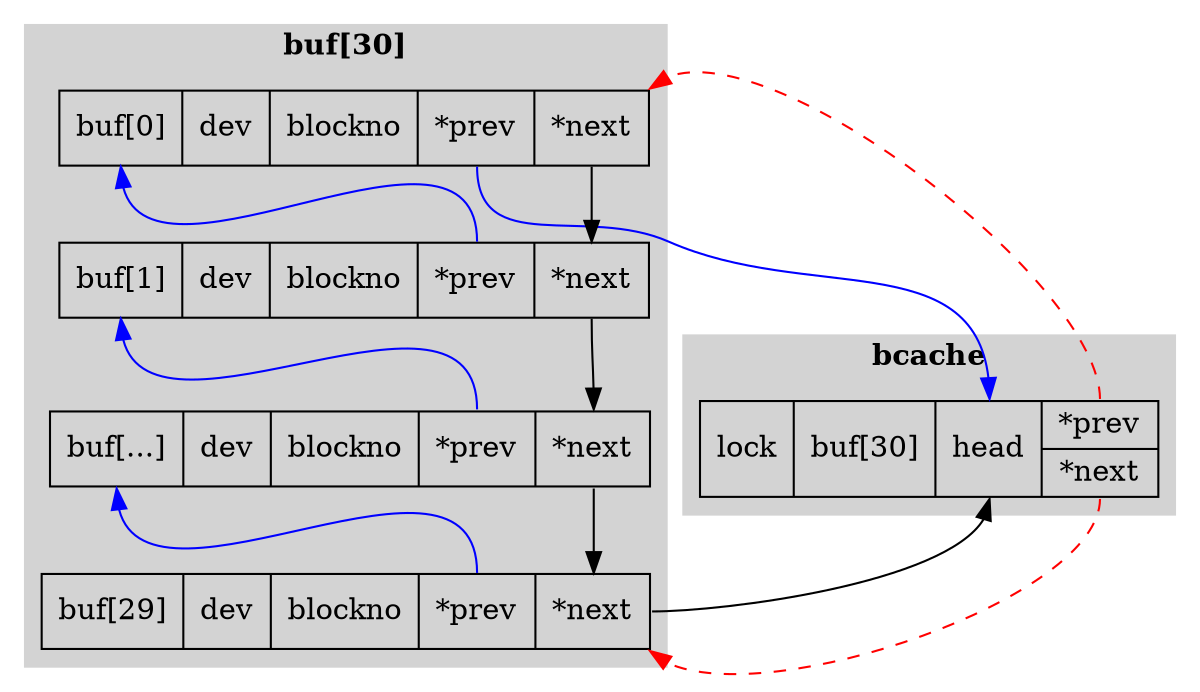 digraph bcache_LRU {
  // rankdir=LR;
  node [shape=record];

  subgraph cluster_bcache {
    label=<<b>bcache</b>>; style=filled; color=lightgray;
    bcache[label="lock|<b>buf[30]|<h>head|{<p>*prev|<n>*next}"];
  }
  // bcache:b -> cluster_bufs;


  subgraph cluster_bufs {
    label=<<b>buf[30]</b>>; style=filled; color=lightgray;
    buf1[label="<a>buf[0]  |dev|blockno|<p>*prev|<n>*next"];
    buf2[label="<a>buf[1]  |dev|blockno|<p>*prev|<n>*next"];
    buf3[label="<a>buf[...]|dev|blockno|<p>*prev|<n>*next"];
    buf9[label="<a>buf[29] |dev|blockno|<p>*prev|<n>*next"];
  }

  // {rank=same buf1 buf2 buf9}

  buf1:n -> buf2:n   [color=black];
  buf2:n -> buf3:n   [color=black];
  buf3:n -> buf9:n   [color=black];
  buf9:n -> bcache:h [color=black];

  buf9:p -> buf3:a   [color=blue];
  buf3:p -> buf2:a   [color=blue];
  buf2:p -> buf1:a   [color=blue];
  buf1:p -> bcache:h [color=blue];

  bcache:n -> buf9:se [color=red style=dashed];
  bcache:p -> buf1:ne [color=red style=dashed];
}

